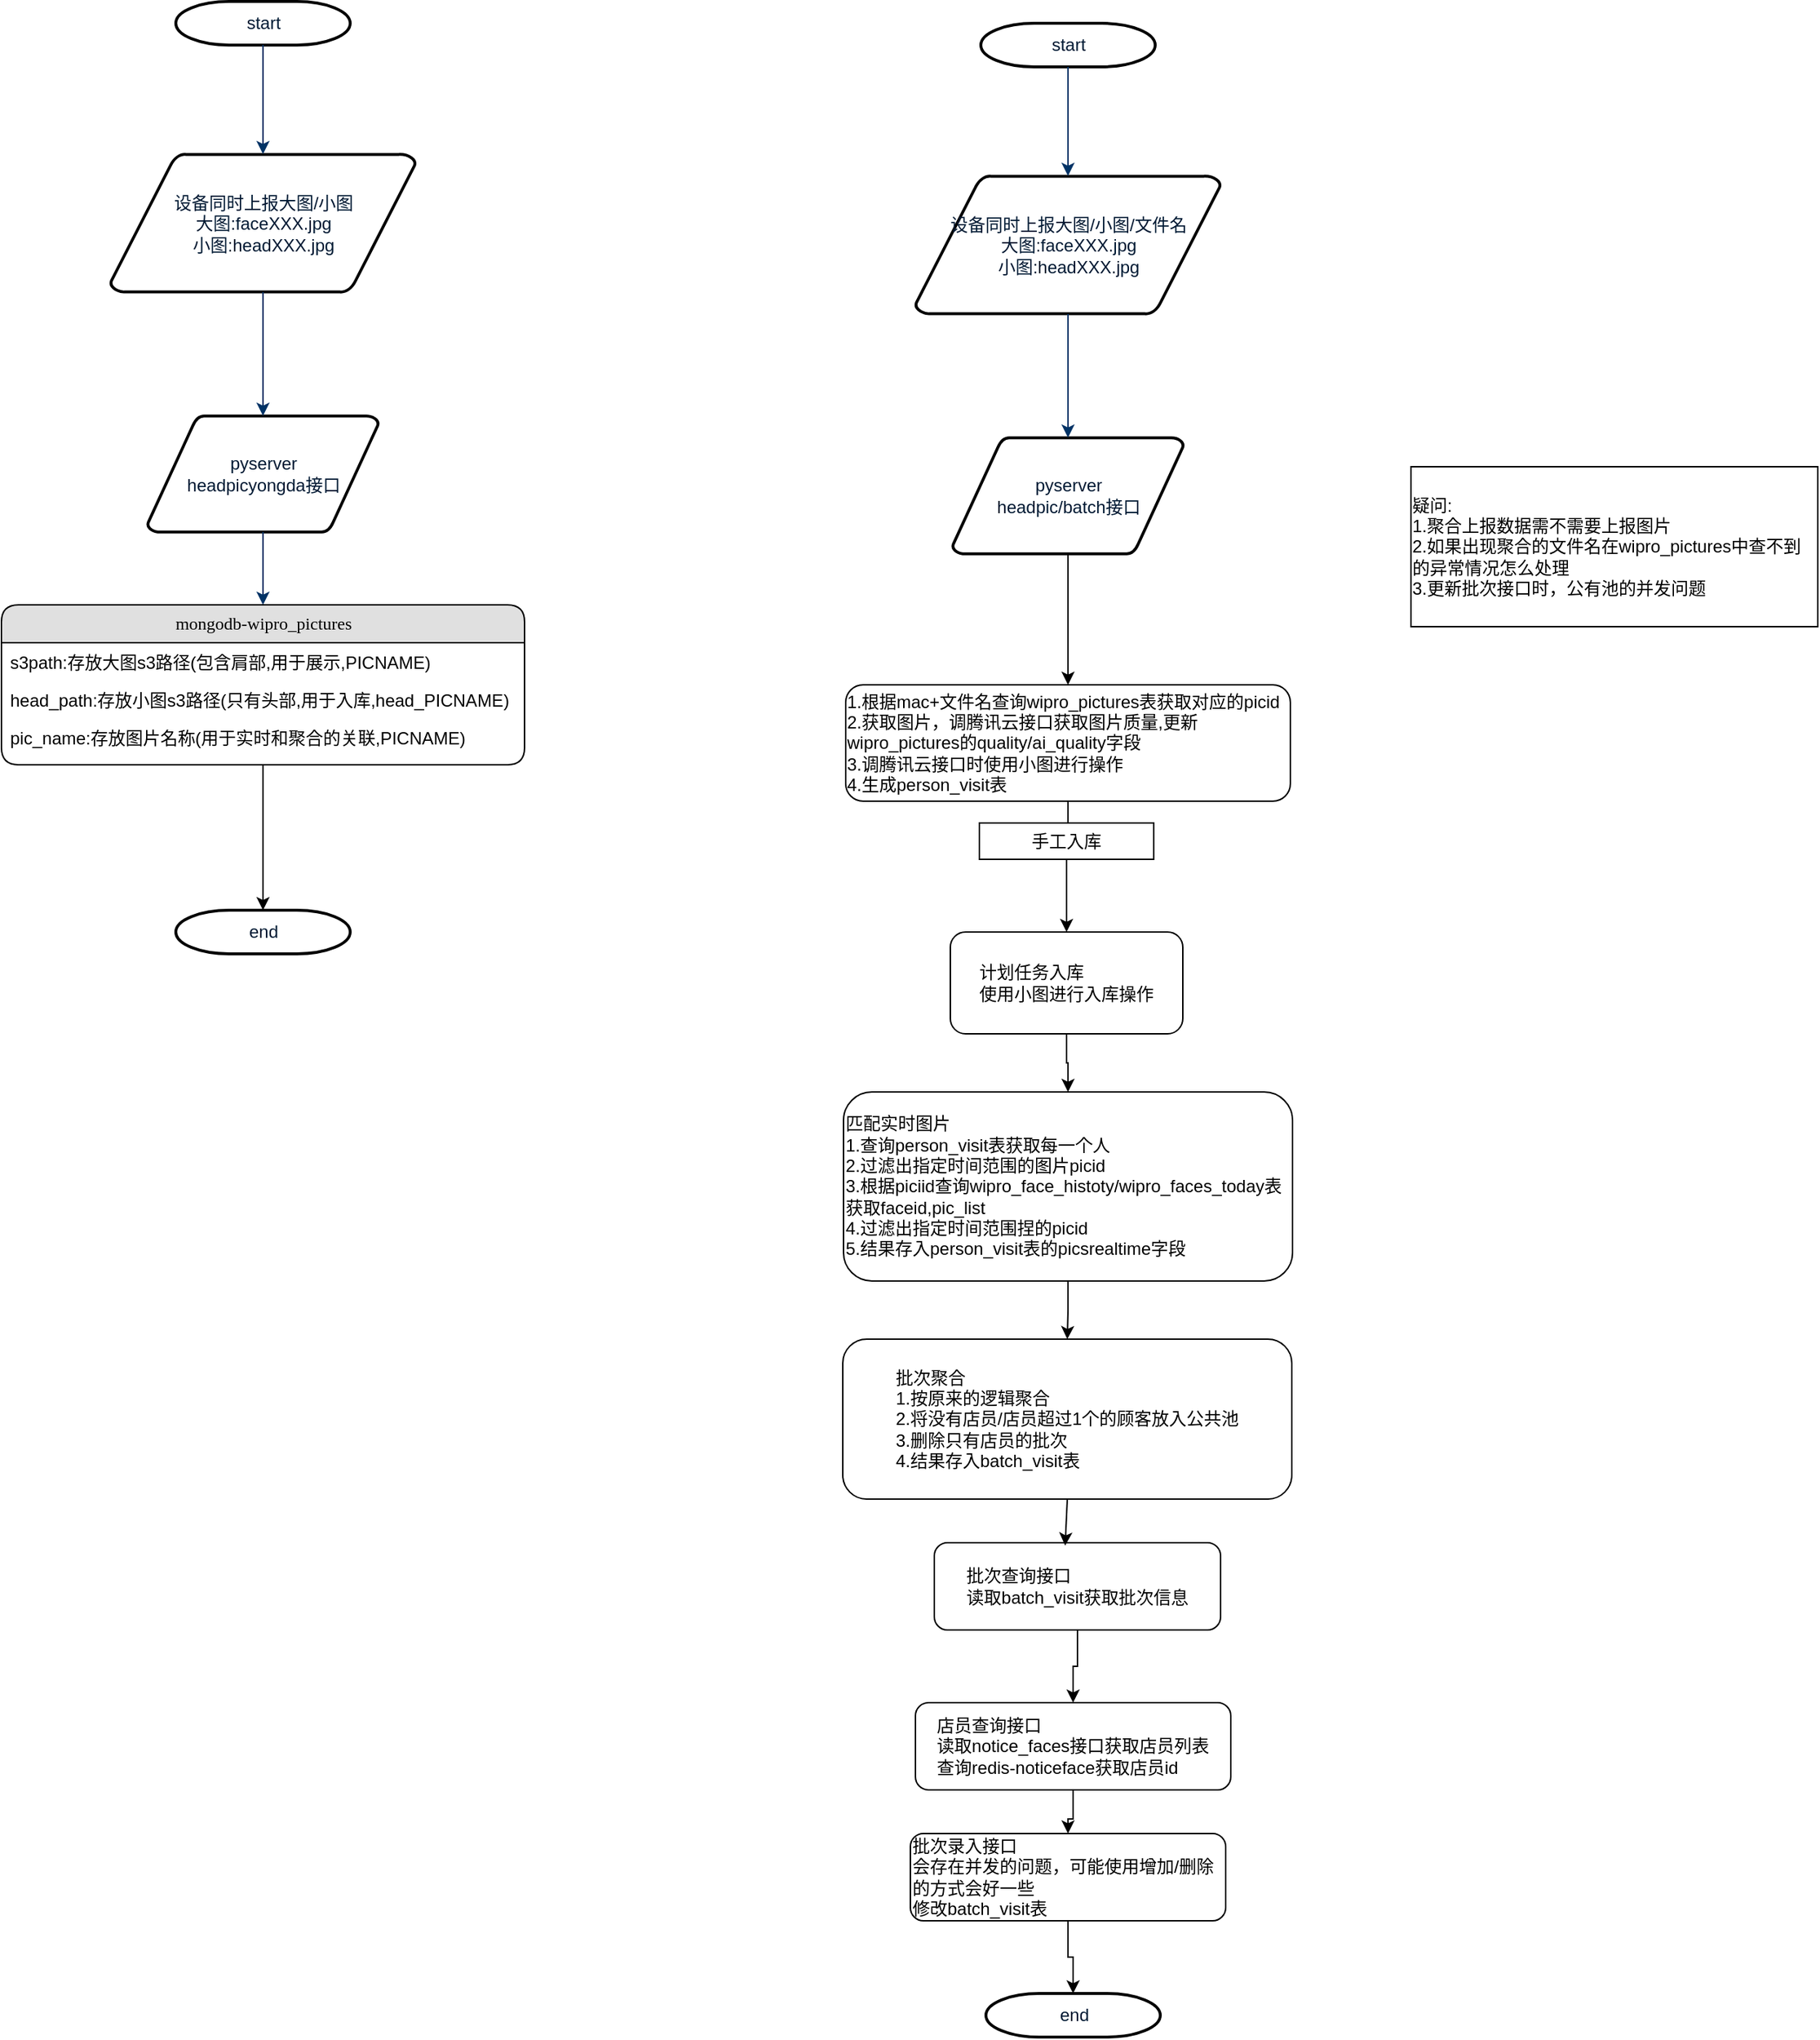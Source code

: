 <mxfile version="10.5.2" type="github"><diagram id="6a731a19-8d31-9384-78a2-239565b7b9f0" name="Page-1"><mxGraphModel dx="1394" dy="881" grid="1" gridSize="10" guides="1" tooltips="1" connect="1" arrows="1" fold="1" page="1" pageScale="1" pageWidth="3300" pageHeight="2339" background="#ffffff" math="0" shadow="0"><root><mxCell id="0"/><mxCell id="1" parent="0"/><mxCell id="2" value="start" style="shape=mxgraph.flowchart.terminator;fillColor=#FFFFFF;strokeColor=#000000;strokeWidth=2;gradientColor=none;gradientDirection=north;fontColor=#001933;fontStyle=0;html=1;" parent="1" vertex="1"><mxGeometry x="150" y="40" width="120" height="30" as="geometry"/></mxCell><mxCell id="3" value="设备同时上报大图/小图&lt;br&gt;大图:faceXXX.jpg&lt;br&gt;小图:headXXX.jpg&lt;br&gt;" style="shape=mxgraph.flowchart.data;fillColor=#FFFFFF;strokeColor=#000000;strokeWidth=2;gradientColor=none;gradientDirection=north;fontColor=#001933;fontStyle=0;html=1;" parent="1" vertex="1"><mxGeometry x="105" y="145" width="210" height="95" as="geometry"/></mxCell><mxCell id="5" value="pyserver&lt;br&gt;headpicyongda接口&lt;br&gt;" style="shape=mxgraph.flowchart.data;fillColor=#FFFFFF;strokeColor=#000000;strokeWidth=2;gradientColor=none;gradientDirection=north;fontColor=#001933;fontStyle=0;html=1;" parent="1" vertex="1"><mxGeometry x="130.5" y="325" width="159" height="80" as="geometry"/></mxCell><mxCell id="7" style="fontColor=#001933;fontStyle=1;strokeColor=#003366;strokeWidth=1;html=1;" parent="1" source="2" target="3" edge="1"><mxGeometry relative="1" as="geometry"/></mxCell><mxCell id="8" style="fontColor=#001933;fontStyle=1;strokeColor=#003366;strokeWidth=1;html=1;" parent="1" source="3" target="5" edge="1"><mxGeometry relative="1" as="geometry"/></mxCell><mxCell id="9" style="entryX=0.5;entryY=0;fontColor=#001933;fontStyle=1;strokeColor=#003366;strokeWidth=1;html=1;entryDx=0;entryDy=0;" parent="1" source="5" target="S52_J3D6BKmz8Gj1QflO-56" edge="1"><mxGeometry relative="1" as="geometry"><mxPoint x="220" y="465" as="targetPoint"/></mxGeometry></mxCell><mxCell id="S52_J3D6BKmz8Gj1QflO-56" value="mongodb-wipro_pictures" style="swimlane;html=1;fontStyle=0;childLayout=stackLayout;horizontal=1;startSize=26;fillColor=#e0e0e0;horizontalStack=0;resizeParent=1;resizeLast=0;collapsible=1;marginBottom=0;swimlaneFillColor=#ffffff;align=center;rounded=1;shadow=0;comic=0;labelBackgroundColor=none;strokeColor=#000000;strokeWidth=1;fontFamily=Verdana;fontSize=12;fontColor=#000000;" parent="1" vertex="1"><mxGeometry x="30" y="455" width="360" height="110" as="geometry"/></mxCell><mxCell id="S52_J3D6BKmz8Gj1QflO-57" value="s3path:存放大图s3路径(包含肩部,用于展示,PICNAME)" style="text;html=1;strokeColor=none;fillColor=none;spacingLeft=4;spacingRight=4;whiteSpace=wrap;overflow=hidden;rotatable=0;points=[[0,0.5],[1,0.5]];portConstraint=eastwest;" parent="S52_J3D6BKmz8Gj1QflO-56" vertex="1"><mxGeometry y="26" width="360" height="26" as="geometry"/></mxCell><mxCell id="S52_J3D6BKmz8Gj1QflO-58" value="head_path:存放小图s3路径(只有头部,用于入库,head_PICNAME)&lt;br&gt;" style="text;html=1;strokeColor=none;fillColor=none;spacingLeft=4;spacingRight=4;whiteSpace=wrap;overflow=hidden;rotatable=0;points=[[0,0.5],[1,0.5]];portConstraint=eastwest;" parent="S52_J3D6BKmz8Gj1QflO-56" vertex="1"><mxGeometry y="52" width="360" height="26" as="geometry"/></mxCell><mxCell id="S52_J3D6BKmz8Gj1QflO-59" value="pic_name:存放图片名称(用于实时和聚合的关联,PICNAME)" style="text;html=1;strokeColor=none;fillColor=none;spacingLeft=4;spacingRight=4;whiteSpace=wrap;overflow=hidden;rotatable=0;points=[[0,0.5],[1,0.5]];portConstraint=eastwest;" parent="S52_J3D6BKmz8Gj1QflO-56" vertex="1"><mxGeometry y="78" width="360" height="26" as="geometry"/></mxCell><mxCell id="S52_J3D6BKmz8Gj1QflO-66" value="end" style="shape=mxgraph.flowchart.terminator;fillColor=#FFFFFF;strokeColor=#000000;strokeWidth=2;gradientColor=none;gradientDirection=north;fontColor=#001933;fontStyle=0;html=1;" parent="1" vertex="1"><mxGeometry x="150" y="665" width="120" height="30" as="geometry"/></mxCell><mxCell id="S52_J3D6BKmz8Gj1QflO-67" value="" style="edgeStyle=orthogonalEdgeStyle;rounded=0;orthogonalLoop=1;jettySize=auto;html=1;entryX=0.5;entryY=0;entryDx=0;entryDy=0;entryPerimeter=0;" parent="1" source="S52_J3D6BKmz8Gj1QflO-56" target="S52_J3D6BKmz8Gj1QflO-66" edge="1"><mxGeometry relative="1" as="geometry"><mxPoint x="220" y="585" as="sourcePoint"/><mxPoint x="220" y="715" as="targetPoint"/></mxGeometry></mxCell><mxCell id="S52_J3D6BKmz8Gj1QflO-70" value="start" style="shape=mxgraph.flowchart.terminator;fillColor=#FFFFFF;strokeColor=#000000;strokeWidth=2;gradientColor=none;gradientDirection=north;fontColor=#001933;fontStyle=0;html=1;" parent="1" vertex="1"><mxGeometry x="704" y="55" width="120" height="30" as="geometry"/></mxCell><mxCell id="S52_J3D6BKmz8Gj1QflO-71" value="设备同时上报大图/小图/文件名&lt;br&gt;大图:faceXXX.jpg&lt;br&gt;小图:headXXX.jpg&lt;br&gt;" style="shape=mxgraph.flowchart.data;fillColor=#FFFFFF;strokeColor=#000000;strokeWidth=2;gradientColor=none;gradientDirection=north;fontColor=#001933;fontStyle=0;html=1;" parent="1" vertex="1"><mxGeometry x="659" y="160" width="210" height="95" as="geometry"/></mxCell><mxCell id="S52_J3D6BKmz8Gj1QflO-87" value="" style="edgeStyle=orthogonalEdgeStyle;rounded=0;orthogonalLoop=1;jettySize=auto;html=1;entryX=0.5;entryY=0;entryDx=0;entryDy=0;" parent="1" source="S52_J3D6BKmz8Gj1QflO-72" target="S52_J3D6BKmz8Gj1QflO-84" edge="1"><mxGeometry relative="1" as="geometry"><mxPoint x="764" y="500" as="targetPoint"/></mxGeometry></mxCell><mxCell id="S52_J3D6BKmz8Gj1QflO-72" value="pyserver&lt;br&gt;headpic/batch接口&lt;br&gt;" style="shape=mxgraph.flowchart.data;fillColor=#FFFFFF;strokeColor=#000000;strokeWidth=2;gradientColor=none;gradientDirection=north;fontColor=#001933;fontStyle=0;html=1;" parent="1" vertex="1"><mxGeometry x="684.5" y="340" width="159" height="80" as="geometry"/></mxCell><mxCell id="S52_J3D6BKmz8Gj1QflO-73" style="fontColor=#001933;fontStyle=1;strokeColor=#003366;strokeWidth=1;html=1;" parent="1" source="S52_J3D6BKmz8Gj1QflO-70" target="S52_J3D6BKmz8Gj1QflO-71" edge="1"><mxGeometry relative="1" as="geometry"/></mxCell><mxCell id="S52_J3D6BKmz8Gj1QflO-74" style="fontColor=#001933;fontStyle=1;strokeColor=#003366;strokeWidth=1;html=1;" parent="1" source="S52_J3D6BKmz8Gj1QflO-71" target="S52_J3D6BKmz8Gj1QflO-72" edge="1"><mxGeometry relative="1" as="geometry"/></mxCell><mxCell id="S52_J3D6BKmz8Gj1QflO-93" value="" style="edgeStyle=orthogonalEdgeStyle;rounded=0;orthogonalLoop=1;jettySize=auto;html=1;" parent="1" source="S52_J3D6BKmz8Gj1QflO-84" target="S52_J3D6BKmz8Gj1QflO-92" edge="1"><mxGeometry relative="1" as="geometry"/></mxCell><mxCell id="S52_J3D6BKmz8Gj1QflO-84" value="&lt;div style=&quot;text-align: left&quot;&gt;&lt;span&gt;1.根据mac+文件名查询wipro_pictures表获取对应的picid&lt;/span&gt;&lt;/div&gt;&lt;div style=&quot;text-align: left&quot;&gt;&lt;span&gt;2.获取图片，调腾讯云接口获取图片质量,更新wipro_pictures的quality/ai_quality字段&lt;/span&gt;&lt;/div&gt;&lt;div style=&quot;text-align: left&quot;&gt;&lt;span&gt;3.调腾讯云接口时使用小图进行操作&lt;/span&gt;&lt;/div&gt;&lt;div style=&quot;text-align: left&quot;&gt;&lt;span&gt;4.生成person_visit表&lt;/span&gt;&lt;/div&gt;" style="rounded=1;whiteSpace=wrap;html=1;" parent="1" vertex="1"><mxGeometry x="611" y="510" width="306" height="80" as="geometry"/></mxCell><mxCell id="S52_J3D6BKmz8Gj1QflO-96" value="" style="edgeStyle=orthogonalEdgeStyle;rounded=0;orthogonalLoop=1;jettySize=auto;html=1;" parent="1" source="S52_J3D6BKmz8Gj1QflO-90" target="S52_J3D6BKmz8Gj1QflO-95" edge="1"><mxGeometry relative="1" as="geometry"/></mxCell><mxCell id="S52_J3D6BKmz8Gj1QflO-90" value="&lt;div style=&quot;text-align: left&quot;&gt;&lt;span&gt;匹配实时图片&lt;/span&gt;&lt;/div&gt;&lt;div style=&quot;text-align: left&quot;&gt;&lt;span&gt;1.查询person_visit表获取每一个人&lt;/span&gt;&lt;/div&gt;&lt;div style=&quot;text-align: left&quot;&gt;&lt;span&gt;2.过滤出指定时间范围的图片picid&lt;/span&gt;&lt;/div&gt;&lt;div style=&quot;text-align: left&quot;&gt;&lt;span&gt;3.根据piciid查询wipro_face_histoty/wipro_faces_today表获取faceid,pic_list&lt;/span&gt;&lt;/div&gt;&lt;div style=&quot;text-align: left&quot;&gt;&lt;span&gt;4.过滤出指定时间范围捏的picid&lt;/span&gt;&lt;/div&gt;&lt;div style=&quot;text-align: left&quot;&gt;&lt;span&gt;5.结果存入person_visit表的picsrealtime字段&lt;/span&gt;&lt;/div&gt;" style="rounded=1;whiteSpace=wrap;html=1;" parent="1" vertex="1"><mxGeometry x="609.5" y="790" width="309" height="130" as="geometry"/></mxCell><mxCell id="S52_J3D6BKmz8Gj1QflO-94" value="" style="edgeStyle=orthogonalEdgeStyle;rounded=0;orthogonalLoop=1;jettySize=auto;html=1;" parent="1" source="S52_J3D6BKmz8Gj1QflO-97" target="S52_J3D6BKmz8Gj1QflO-90" edge="1"><mxGeometry relative="1" as="geometry"/></mxCell><mxCell id="S52_J3D6BKmz8Gj1QflO-92" value="手工入库&lt;br&gt;" style="rounded=0;whiteSpace=wrap;html=1;" parent="1" vertex="1"><mxGeometry x="703" y="605" width="120" height="25" as="geometry"/></mxCell><mxCell id="S52_J3D6BKmz8Gj1QflO-95" value="&lt;div style=&quot;text-align: left&quot;&gt;批次聚合&lt;/div&gt;&lt;div style=&quot;text-align: left&quot;&gt;1.按原来的逻辑聚合&lt;/div&gt;&lt;div style=&quot;text-align: left&quot;&gt;2.将没有店员/店员超过1个的顾客放入公共池&lt;/div&gt;&lt;div style=&quot;text-align: left&quot;&gt;3.删除只有店员的批次&lt;/div&gt;&lt;div style=&quot;text-align: left&quot;&gt;4.结果存入batch_visit表&lt;/div&gt;" style="rounded=1;whiteSpace=wrap;html=1;" parent="1" vertex="1"><mxGeometry x="609" y="960" width="309" height="110" as="geometry"/></mxCell><mxCell id="S52_J3D6BKmz8Gj1QflO-97" value="&lt;div style=&quot;text-align: left&quot;&gt;计划任务入库&lt;/div&gt;&lt;div style=&quot;text-align: left&quot;&gt;使用小图进行入库操作&lt;/div&gt;" style="rounded=1;whiteSpace=wrap;html=1;" parent="1" vertex="1"><mxGeometry x="683" y="680" width="160" height="70" as="geometry"/></mxCell><mxCell id="S52_J3D6BKmz8Gj1QflO-98" value="" style="edgeStyle=orthogonalEdgeStyle;rounded=0;orthogonalLoop=1;jettySize=auto;html=1;" parent="1" source="S52_J3D6BKmz8Gj1QflO-92" target="S52_J3D6BKmz8Gj1QflO-97" edge="1"><mxGeometry relative="1" as="geometry"><mxPoint x="763" y="630" as="sourcePoint"/><mxPoint x="762" y="870" as="targetPoint"/></mxGeometry></mxCell><mxCell id="S52_J3D6BKmz8Gj1QflO-108" value="" style="edgeStyle=orthogonalEdgeStyle;rounded=0;orthogonalLoop=1;jettySize=auto;html=1;" parent="1" source="S52_J3D6BKmz8Gj1QflO-99" target="S52_J3D6BKmz8Gj1QflO-101" edge="1"><mxGeometry relative="1" as="geometry"/></mxCell><mxCell id="S52_J3D6BKmz8Gj1QflO-99" value="&lt;div style=&quot;text-align: left&quot;&gt;&lt;span&gt;批次查询接口&lt;/span&gt;&lt;/div&gt;&lt;div style=&quot;text-align: left&quot;&gt;&lt;span&gt;读取batch_visit获取批次信息&lt;/span&gt;&lt;/div&gt;" style="rounded=1;whiteSpace=wrap;html=1;" parent="1" vertex="1"><mxGeometry x="672" y="1100" width="197" height="60" as="geometry"/></mxCell><mxCell id="S52_J3D6BKmz8Gj1QflO-109" value="" style="edgeStyle=orthogonalEdgeStyle;rounded=0;orthogonalLoop=1;jettySize=auto;html=1;" parent="1" source="S52_J3D6BKmz8Gj1QflO-101" target="S52_J3D6BKmz8Gj1QflO-103" edge="1"><mxGeometry relative="1" as="geometry"/></mxCell><mxCell id="S52_J3D6BKmz8Gj1QflO-101" value="&lt;div style=&quot;text-align: left&quot;&gt;&lt;span&gt;店员查询接口&lt;/span&gt;&lt;/div&gt;&lt;div style=&quot;text-align: left&quot;&gt;&lt;span&gt;读取notice_faces接口获取店员列表&lt;br&gt;查询redis-noticeface获取店员id&lt;/span&gt;&lt;/div&gt;" style="rounded=1;whiteSpace=wrap;html=1;" parent="1" vertex="1"><mxGeometry x="659" y="1210" width="217" height="60" as="geometry"/></mxCell><mxCell id="S52_J3D6BKmz8Gj1QflO-111" value="" style="edgeStyle=orthogonalEdgeStyle;rounded=0;orthogonalLoop=1;jettySize=auto;html=1;" parent="1" source="S52_J3D6BKmz8Gj1QflO-103" target="S52_J3D6BKmz8Gj1QflO-110" edge="1"><mxGeometry relative="1" as="geometry"/></mxCell><mxCell id="S52_J3D6BKmz8Gj1QflO-103" value="&lt;div style=&quot;text-align: left&quot;&gt;批次录入接口&lt;br&gt;会存在并发的问题，可能使用增加/删除的方式会好一些&lt;/div&gt;&lt;div style=&quot;text-align: left&quot;&gt;修改batch_visit表&lt;/div&gt;" style="rounded=1;whiteSpace=wrap;html=1;" parent="1" vertex="1"><mxGeometry x="655.5" y="1300" width="217" height="60" as="geometry"/></mxCell><mxCell id="S52_J3D6BKmz8Gj1QflO-104" value="" style="endArrow=classic;html=1;exitX=0.5;exitY=1;exitDx=0;exitDy=0;entryX=0.457;entryY=0.033;entryDx=0;entryDy=0;entryPerimeter=0;" parent="1" source="S52_J3D6BKmz8Gj1QflO-95" target="S52_J3D6BKmz8Gj1QflO-99" edge="1"><mxGeometry width="50" height="50" relative="1" as="geometry"><mxPoint x="350" y="1140" as="sourcePoint"/><mxPoint x="400" y="1090" as="targetPoint"/></mxGeometry></mxCell><mxCell id="S52_J3D6BKmz8Gj1QflO-110" value="end" style="shape=mxgraph.flowchart.terminator;fillColor=#FFFFFF;strokeColor=#000000;strokeWidth=2;gradientColor=none;gradientDirection=north;fontColor=#001933;fontStyle=0;html=1;" parent="1" vertex="1"><mxGeometry x="707.5" y="1410" width="120" height="30" as="geometry"/></mxCell><mxCell id="9lAYLz90st5JtEOJk8eQ-10" value="&lt;div style=&quot;text-align: left&quot;&gt;疑问:&lt;/div&gt;&lt;div style=&quot;text-align: left&quot;&gt;1.聚合上报数据需不需要上报图片&lt;/div&gt;&lt;div style=&quot;text-align: left&quot;&gt;2.如果出现聚合的文件名在wipro_pictures中查不到的异常情况怎么处理&lt;/div&gt;&lt;div style=&quot;text-align: left&quot;&gt;3.更新批次接口时，公有池的并发问题&lt;/div&gt;" style="rounded=0;whiteSpace=wrap;html=1;" vertex="1" parent="1"><mxGeometry x="1000" y="360" width="280" height="110" as="geometry"/></mxCell></root></mxGraphModel></diagram></mxfile>